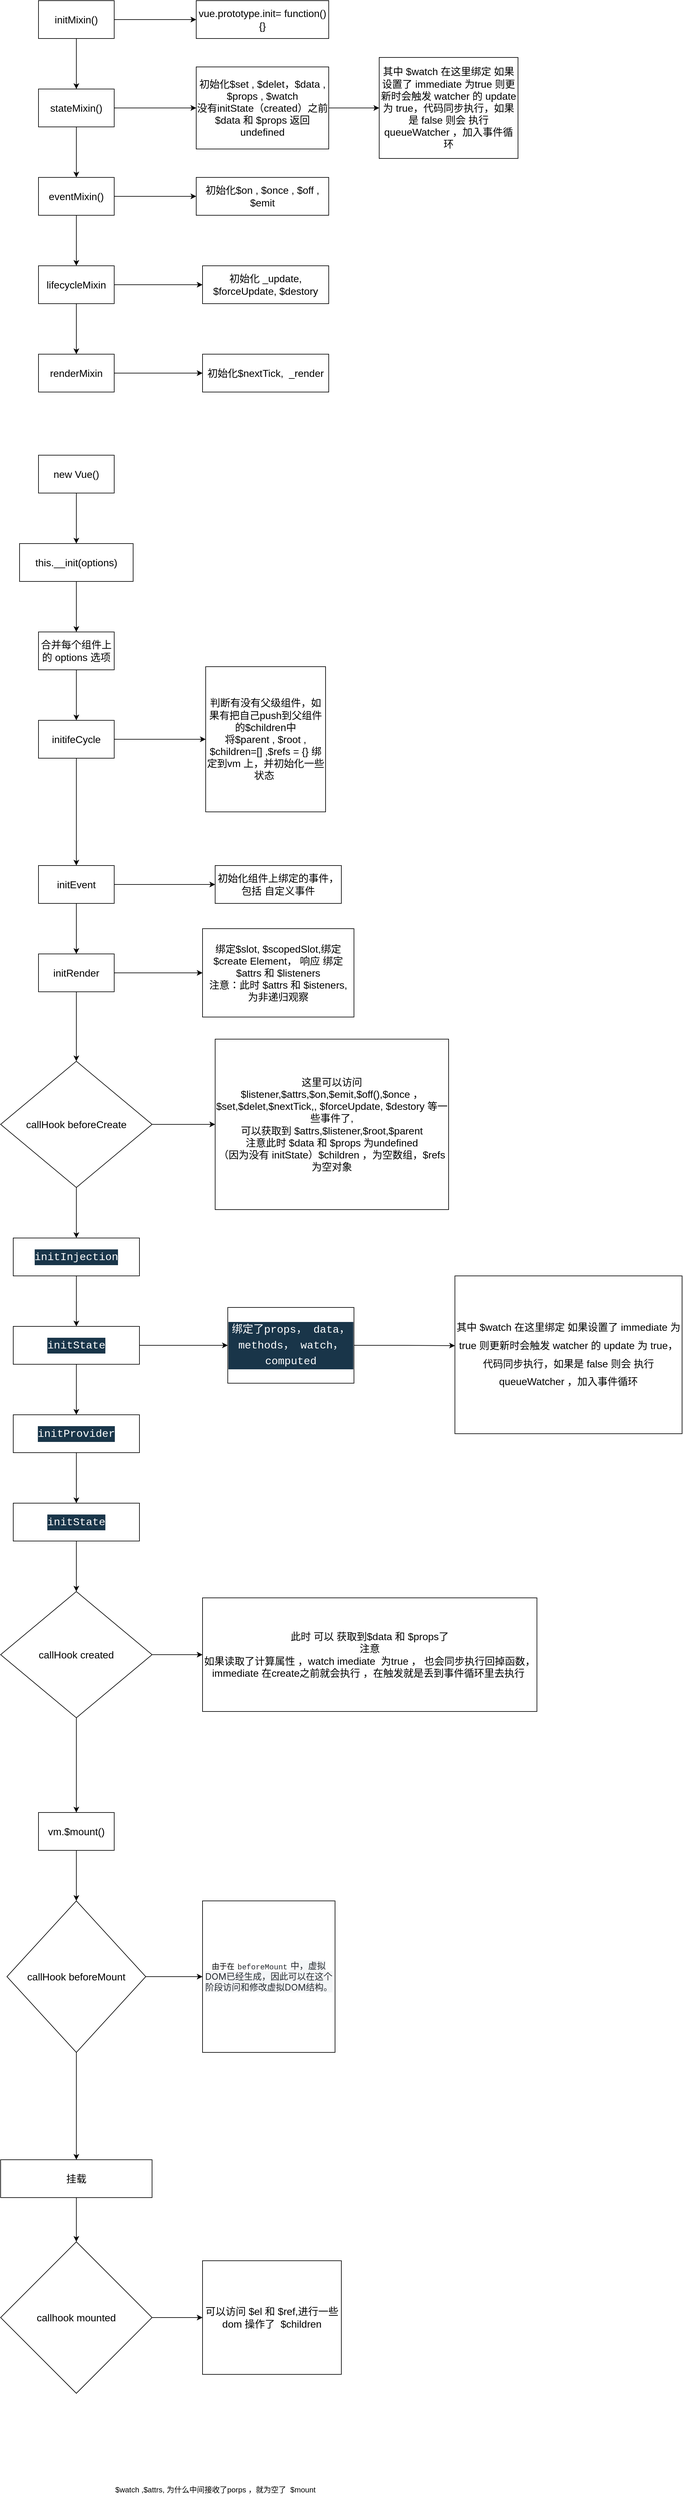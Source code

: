 <mxfile version="21.3.2" type="github">
  <diagram id="C5RBs43oDa-KdzZeNtuy" name="Page-1">
    <mxGraphModel dx="2074" dy="1156" grid="1" gridSize="10" guides="1" tooltips="1" connect="1" arrows="1" fold="1" page="1" pageScale="1" pageWidth="3300" pageHeight="4681" math="0" shadow="0">
      <root>
        <mxCell id="WIyWlLk6GJQsqaUBKTNV-0" />
        <mxCell id="WIyWlLk6GJQsqaUBKTNV-1" parent="WIyWlLk6GJQsqaUBKTNV-0" />
        <mxCell id="Cw7nx5koGpYLiIqTJ3Ks-4" value="" style="edgeStyle=orthogonalEdgeStyle;rounded=0;orthogonalLoop=1;jettySize=auto;html=1;" parent="WIyWlLk6GJQsqaUBKTNV-1" source="Cw7nx5koGpYLiIqTJ3Ks-2" target="Cw7nx5koGpYLiIqTJ3Ks-3" edge="1">
          <mxGeometry relative="1" as="geometry" />
        </mxCell>
        <mxCell id="Cw7nx5koGpYLiIqTJ3Ks-7" value="" style="edgeStyle=orthogonalEdgeStyle;rounded=0;orthogonalLoop=1;jettySize=auto;html=1;" parent="WIyWlLk6GJQsqaUBKTNV-1" source="Cw7nx5koGpYLiIqTJ3Ks-2" target="Cw7nx5koGpYLiIqTJ3Ks-6" edge="1">
          <mxGeometry relative="1" as="geometry" />
        </mxCell>
        <mxCell id="Cw7nx5koGpYLiIqTJ3Ks-2" value="&lt;font style=&quot;font-size: 16px;&quot;&gt;initMixin()&lt;/font&gt;" style="rounded=0;whiteSpace=wrap;html=1;" parent="WIyWlLk6GJQsqaUBKTNV-1" vertex="1">
          <mxGeometry x="460" y="110" width="120" height="60" as="geometry" />
        </mxCell>
        <mxCell id="Cw7nx5koGpYLiIqTJ3Ks-3" value="&lt;font style=&quot;font-size: 16px;&quot;&gt;vue.prototype.init= function(){}&lt;/font&gt;" style="rounded=0;whiteSpace=wrap;html=1;" parent="WIyWlLk6GJQsqaUBKTNV-1" vertex="1">
          <mxGeometry x="710" y="110" width="210" height="60" as="geometry" />
        </mxCell>
        <mxCell id="Cw7nx5koGpYLiIqTJ3Ks-9" value="" style="edgeStyle=orthogonalEdgeStyle;rounded=0;orthogonalLoop=1;jettySize=auto;html=1;" parent="WIyWlLk6GJQsqaUBKTNV-1" source="Cw7nx5koGpYLiIqTJ3Ks-6" target="Cw7nx5koGpYLiIqTJ3Ks-8" edge="1">
          <mxGeometry relative="1" as="geometry" />
        </mxCell>
        <mxCell id="Cw7nx5koGpYLiIqTJ3Ks-11" value="" style="edgeStyle=orthogonalEdgeStyle;rounded=0;orthogonalLoop=1;jettySize=auto;html=1;" parent="WIyWlLk6GJQsqaUBKTNV-1" source="Cw7nx5koGpYLiIqTJ3Ks-6" target="Cw7nx5koGpYLiIqTJ3Ks-10" edge="1">
          <mxGeometry relative="1" as="geometry" />
        </mxCell>
        <mxCell id="Cw7nx5koGpYLiIqTJ3Ks-6" value="&lt;font style=&quot;font-size: 16px;&quot;&gt;stateMixin()&lt;/font&gt;" style="rounded=0;whiteSpace=wrap;html=1;" parent="WIyWlLk6GJQsqaUBKTNV-1" vertex="1">
          <mxGeometry x="460" y="250" width="120" height="60" as="geometry" />
        </mxCell>
        <mxCell id="Cw7nx5koGpYLiIqTJ3Ks-92" value="" style="edgeStyle=orthogonalEdgeStyle;rounded=0;orthogonalLoop=1;jettySize=auto;html=1;fontFamily=Helvetica;fontSize=12;fontColor=default;" parent="WIyWlLk6GJQsqaUBKTNV-1" source="Cw7nx5koGpYLiIqTJ3Ks-8" target="Cw7nx5koGpYLiIqTJ3Ks-91" edge="1">
          <mxGeometry relative="1" as="geometry" />
        </mxCell>
        <mxCell id="Cw7nx5koGpYLiIqTJ3Ks-8" value="&lt;font style=&quot;font-size: 16px;&quot;&gt;初始化$set , $delet，$data , $props , $watch&lt;br&gt;没有initState（created）之前 $data 和 $props 返回 undefined&lt;/font&gt;" style="rounded=0;whiteSpace=wrap;html=1;" parent="WIyWlLk6GJQsqaUBKTNV-1" vertex="1">
          <mxGeometry x="710" y="215" width="210" height="130" as="geometry" />
        </mxCell>
        <mxCell id="Cw7nx5koGpYLiIqTJ3Ks-13" value="" style="edgeStyle=orthogonalEdgeStyle;rounded=0;orthogonalLoop=1;jettySize=auto;html=1;" parent="WIyWlLk6GJQsqaUBKTNV-1" source="Cw7nx5koGpYLiIqTJ3Ks-10" target="Cw7nx5koGpYLiIqTJ3Ks-12" edge="1">
          <mxGeometry relative="1" as="geometry" />
        </mxCell>
        <mxCell id="Cw7nx5koGpYLiIqTJ3Ks-15" value="" style="edgeStyle=orthogonalEdgeStyle;rounded=0;orthogonalLoop=1;jettySize=auto;html=1;" parent="WIyWlLk6GJQsqaUBKTNV-1" source="Cw7nx5koGpYLiIqTJ3Ks-10" target="Cw7nx5koGpYLiIqTJ3Ks-14" edge="1">
          <mxGeometry relative="1" as="geometry" />
        </mxCell>
        <mxCell id="Cw7nx5koGpYLiIqTJ3Ks-10" value="&lt;font style=&quot;font-size: 16px;&quot;&gt;eventMixin()&lt;/font&gt;" style="whiteSpace=wrap;html=1;rounded=0;" parent="WIyWlLk6GJQsqaUBKTNV-1" vertex="1">
          <mxGeometry x="460" y="390" width="120" height="60" as="geometry" />
        </mxCell>
        <mxCell id="Cw7nx5koGpYLiIqTJ3Ks-12" value="&lt;font style=&quot;font-size: 16px;&quot;&gt;初始化$on , $once , $off , $emit&lt;/font&gt;" style="whiteSpace=wrap;html=1;rounded=0;" parent="WIyWlLk6GJQsqaUBKTNV-1" vertex="1">
          <mxGeometry x="710" y="390" width="210" height="60" as="geometry" />
        </mxCell>
        <mxCell id="Cw7nx5koGpYLiIqTJ3Ks-17" value="" style="edgeStyle=orthogonalEdgeStyle;rounded=0;orthogonalLoop=1;jettySize=auto;html=1;" parent="WIyWlLk6GJQsqaUBKTNV-1" source="Cw7nx5koGpYLiIqTJ3Ks-14" target="Cw7nx5koGpYLiIqTJ3Ks-16" edge="1">
          <mxGeometry relative="1" as="geometry" />
        </mxCell>
        <mxCell id="Cw7nx5koGpYLiIqTJ3Ks-19" value="" style="edgeStyle=orthogonalEdgeStyle;rounded=0;orthogonalLoop=1;jettySize=auto;html=1;" parent="WIyWlLk6GJQsqaUBKTNV-1" source="Cw7nx5koGpYLiIqTJ3Ks-14" target="Cw7nx5koGpYLiIqTJ3Ks-18" edge="1">
          <mxGeometry relative="1" as="geometry" />
        </mxCell>
        <mxCell id="Cw7nx5koGpYLiIqTJ3Ks-14" value="&lt;font style=&quot;font-size: 16px;&quot;&gt;lifecycleMixin&lt;/font&gt;" style="whiteSpace=wrap;html=1;rounded=0;" parent="WIyWlLk6GJQsqaUBKTNV-1" vertex="1">
          <mxGeometry x="460" y="530" width="120" height="60" as="geometry" />
        </mxCell>
        <mxCell id="Cw7nx5koGpYLiIqTJ3Ks-16" value="&lt;font style=&quot;font-size: 16px;&quot;&gt;初始化 _update, $forceUpdate, $destory&lt;/font&gt;" style="whiteSpace=wrap;html=1;rounded=0;" parent="WIyWlLk6GJQsqaUBKTNV-1" vertex="1">
          <mxGeometry x="720" y="530" width="200" height="60" as="geometry" />
        </mxCell>
        <mxCell id="Cw7nx5koGpYLiIqTJ3Ks-21" value="" style="edgeStyle=orthogonalEdgeStyle;rounded=0;orthogonalLoop=1;jettySize=auto;html=1;" parent="WIyWlLk6GJQsqaUBKTNV-1" source="Cw7nx5koGpYLiIqTJ3Ks-18" target="Cw7nx5koGpYLiIqTJ3Ks-20" edge="1">
          <mxGeometry relative="1" as="geometry" />
        </mxCell>
        <mxCell id="Cw7nx5koGpYLiIqTJ3Ks-18" value="&lt;font style=&quot;font-size: 16px;&quot;&gt;renderMixin&lt;/font&gt;" style="whiteSpace=wrap;html=1;rounded=0;" parent="WIyWlLk6GJQsqaUBKTNV-1" vertex="1">
          <mxGeometry x="460" y="670" width="120" height="60" as="geometry" />
        </mxCell>
        <mxCell id="Cw7nx5koGpYLiIqTJ3Ks-20" value="&lt;font style=&quot;font-size: 16px;&quot;&gt;初始化$nextTick,&amp;nbsp; _render&lt;/font&gt;" style="whiteSpace=wrap;html=1;rounded=0;" parent="WIyWlLk6GJQsqaUBKTNV-1" vertex="1">
          <mxGeometry x="720" y="670" width="200" height="60" as="geometry" />
        </mxCell>
        <mxCell id="Cw7nx5koGpYLiIqTJ3Ks-24" value="" style="edgeStyle=orthogonalEdgeStyle;rounded=0;orthogonalLoop=1;jettySize=auto;html=1;" parent="WIyWlLk6GJQsqaUBKTNV-1" source="Cw7nx5koGpYLiIqTJ3Ks-22" target="Cw7nx5koGpYLiIqTJ3Ks-23" edge="1">
          <mxGeometry relative="1" as="geometry" />
        </mxCell>
        <mxCell id="Cw7nx5koGpYLiIqTJ3Ks-22" value="&lt;font style=&quot;font-size: 16px;&quot;&gt;new Vue()&lt;/font&gt;" style="rounded=0;whiteSpace=wrap;html=1;" parent="WIyWlLk6GJQsqaUBKTNV-1" vertex="1">
          <mxGeometry x="460" y="830" width="120" height="60" as="geometry" />
        </mxCell>
        <mxCell id="Cw7nx5koGpYLiIqTJ3Ks-26" value="" style="edgeStyle=orthogonalEdgeStyle;rounded=0;orthogonalLoop=1;jettySize=auto;html=1;" parent="WIyWlLk6GJQsqaUBKTNV-1" source="Cw7nx5koGpYLiIqTJ3Ks-23" target="Cw7nx5koGpYLiIqTJ3Ks-25" edge="1">
          <mxGeometry relative="1" as="geometry" />
        </mxCell>
        <mxCell id="Cw7nx5koGpYLiIqTJ3Ks-23" value="&lt;font style=&quot;font-size: 16px;&quot;&gt;this.__init(options)&lt;/font&gt;" style="rounded=0;whiteSpace=wrap;html=1;" parent="WIyWlLk6GJQsqaUBKTNV-1" vertex="1">
          <mxGeometry x="430" y="970" width="180" height="60" as="geometry" />
        </mxCell>
        <mxCell id="Cw7nx5koGpYLiIqTJ3Ks-28" value="" style="edgeStyle=orthogonalEdgeStyle;rounded=0;orthogonalLoop=1;jettySize=auto;html=1;" parent="WIyWlLk6GJQsqaUBKTNV-1" source="Cw7nx5koGpYLiIqTJ3Ks-25" target="Cw7nx5koGpYLiIqTJ3Ks-27" edge="1">
          <mxGeometry relative="1" as="geometry" />
        </mxCell>
        <mxCell id="Cw7nx5koGpYLiIqTJ3Ks-25" value="&lt;font style=&quot;font-size: 16px;&quot;&gt;合并每个组件上的 options 选项&lt;/font&gt;" style="rounded=0;whiteSpace=wrap;html=1;" parent="WIyWlLk6GJQsqaUBKTNV-1" vertex="1">
          <mxGeometry x="460" y="1110" width="120" height="60" as="geometry" />
        </mxCell>
        <mxCell id="Cw7nx5koGpYLiIqTJ3Ks-30" value="" style="edgeStyle=orthogonalEdgeStyle;rounded=0;orthogonalLoop=1;jettySize=auto;html=1;" parent="WIyWlLk6GJQsqaUBKTNV-1" source="Cw7nx5koGpYLiIqTJ3Ks-27" target="Cw7nx5koGpYLiIqTJ3Ks-29" edge="1">
          <mxGeometry relative="1" as="geometry" />
        </mxCell>
        <mxCell id="Cw7nx5koGpYLiIqTJ3Ks-32" value="" style="edgeStyle=orthogonalEdgeStyle;rounded=0;orthogonalLoop=1;jettySize=auto;html=1;" parent="WIyWlLk6GJQsqaUBKTNV-1" source="Cw7nx5koGpYLiIqTJ3Ks-27" target="Cw7nx5koGpYLiIqTJ3Ks-31" edge="1">
          <mxGeometry relative="1" as="geometry" />
        </mxCell>
        <mxCell id="Cw7nx5koGpYLiIqTJ3Ks-27" value="&lt;font style=&quot;font-size: 16px;&quot;&gt;initifeCycle&lt;/font&gt;" style="rounded=0;whiteSpace=wrap;html=1;" parent="WIyWlLk6GJQsqaUBKTNV-1" vertex="1">
          <mxGeometry x="460" y="1250" width="120" height="60" as="geometry" />
        </mxCell>
        <mxCell id="Cw7nx5koGpYLiIqTJ3Ks-29" value="&lt;font style=&quot;font-size: 16px;&quot;&gt;判断有没有父级组件，如果有把自己push到父组件的$children中&lt;br&gt;将$parent , $root , $children=[] ,$refs = {} 绑定到vm 上，并初始化一些状态&amp;nbsp;&lt;/font&gt;" style="rounded=0;whiteSpace=wrap;html=1;" parent="WIyWlLk6GJQsqaUBKTNV-1" vertex="1">
          <mxGeometry x="725" y="1165" width="190" height="230" as="geometry" />
        </mxCell>
        <mxCell id="Cw7nx5koGpYLiIqTJ3Ks-33" style="edgeStyle=orthogonalEdgeStyle;rounded=0;orthogonalLoop=1;jettySize=auto;html=1;" parent="WIyWlLk6GJQsqaUBKTNV-1" source="Cw7nx5koGpYLiIqTJ3Ks-31" target="Cw7nx5koGpYLiIqTJ3Ks-34" edge="1">
          <mxGeometry relative="1" as="geometry">
            <mxPoint x="710" y="1510" as="targetPoint" />
          </mxGeometry>
        </mxCell>
        <mxCell id="Cw7nx5koGpYLiIqTJ3Ks-36" value="" style="edgeStyle=orthogonalEdgeStyle;rounded=0;orthogonalLoop=1;jettySize=auto;html=1;" parent="WIyWlLk6GJQsqaUBKTNV-1" source="Cw7nx5koGpYLiIqTJ3Ks-31" target="Cw7nx5koGpYLiIqTJ3Ks-35" edge="1">
          <mxGeometry relative="1" as="geometry" />
        </mxCell>
        <mxCell id="Cw7nx5koGpYLiIqTJ3Ks-31" value="&lt;font style=&quot;font-size: 16px;&quot;&gt;initEvent&lt;/font&gt;" style="rounded=0;whiteSpace=wrap;html=1;" parent="WIyWlLk6GJQsqaUBKTNV-1" vertex="1">
          <mxGeometry x="460" y="1480" width="120" height="60" as="geometry" />
        </mxCell>
        <mxCell id="Cw7nx5koGpYLiIqTJ3Ks-34" value="&lt;font style=&quot;font-size: 16px;&quot;&gt;初始化组件上绑定的事件，包括 自定义事件&lt;/font&gt;" style="rounded=0;whiteSpace=wrap;html=1;" parent="WIyWlLk6GJQsqaUBKTNV-1" vertex="1">
          <mxGeometry x="740" y="1480" width="200" height="60" as="geometry" />
        </mxCell>
        <mxCell id="Cw7nx5koGpYLiIqTJ3Ks-38" value="" style="edgeStyle=orthogonalEdgeStyle;rounded=0;orthogonalLoop=1;jettySize=auto;html=1;" parent="WIyWlLk6GJQsqaUBKTNV-1" source="Cw7nx5koGpYLiIqTJ3Ks-35" target="Cw7nx5koGpYLiIqTJ3Ks-37" edge="1">
          <mxGeometry relative="1" as="geometry" />
        </mxCell>
        <mxCell id="Cw7nx5koGpYLiIqTJ3Ks-40" value="" style="edgeStyle=orthogonalEdgeStyle;rounded=0;orthogonalLoop=1;jettySize=auto;html=1;" parent="WIyWlLk6GJQsqaUBKTNV-1" source="Cw7nx5koGpYLiIqTJ3Ks-35" target="Cw7nx5koGpYLiIqTJ3Ks-43" edge="1">
          <mxGeometry relative="1" as="geometry">
            <mxPoint x="520" y="1760" as="targetPoint" />
          </mxGeometry>
        </mxCell>
        <mxCell id="Cw7nx5koGpYLiIqTJ3Ks-35" value="&lt;font style=&quot;font-size: 16px;&quot;&gt;initRender&lt;/font&gt;" style="rounded=0;whiteSpace=wrap;html=1;" parent="WIyWlLk6GJQsqaUBKTNV-1" vertex="1">
          <mxGeometry x="460" y="1620" width="120" height="60" as="geometry" />
        </mxCell>
        <mxCell id="Cw7nx5koGpYLiIqTJ3Ks-37" value="&lt;font style=&quot;font-size: 16px;&quot;&gt;绑定$slot, $scopedSlot,绑定$create Element， 响应 绑定 $attrs 和 $listeners&lt;br&gt;注意：此时 $attrs 和 $isteners, 为非递归观察&lt;/font&gt;" style="rounded=0;whiteSpace=wrap;html=1;" parent="WIyWlLk6GJQsqaUBKTNV-1" vertex="1">
          <mxGeometry x="720" y="1580" width="240" height="140" as="geometry" />
        </mxCell>
        <mxCell id="Cw7nx5koGpYLiIqTJ3Ks-45" value="" style="edgeStyle=orthogonalEdgeStyle;rounded=0;orthogonalLoop=1;jettySize=auto;html=1;" parent="WIyWlLk6GJQsqaUBKTNV-1" source="Cw7nx5koGpYLiIqTJ3Ks-43" target="Cw7nx5koGpYLiIqTJ3Ks-44" edge="1">
          <mxGeometry relative="1" as="geometry" />
        </mxCell>
        <mxCell id="Cw7nx5koGpYLiIqTJ3Ks-67" style="edgeStyle=orthogonalEdgeStyle;rounded=0;orthogonalLoop=1;jettySize=auto;html=1;" parent="WIyWlLk6GJQsqaUBKTNV-1" source="Cw7nx5koGpYLiIqTJ3Ks-43" target="Cw7nx5koGpYLiIqTJ3Ks-68" edge="1">
          <mxGeometry relative="1" as="geometry">
            <mxPoint x="730" y="1820" as="targetPoint" />
          </mxGeometry>
        </mxCell>
        <mxCell id="Cw7nx5koGpYLiIqTJ3Ks-43" value="&lt;font style=&quot;font-size: 16px;&quot;&gt;callHook beforeCreate&lt;/font&gt;" style="rhombus;whiteSpace=wrap;html=1;" parent="WIyWlLk6GJQsqaUBKTNV-1" vertex="1">
          <mxGeometry x="400" y="1790" width="240" height="200" as="geometry" />
        </mxCell>
        <mxCell id="Cw7nx5koGpYLiIqTJ3Ks-49" value="" style="edgeStyle=orthogonalEdgeStyle;rounded=0;orthogonalLoop=1;jettySize=auto;html=1;" parent="WIyWlLk6GJQsqaUBKTNV-1" source="Cw7nx5koGpYLiIqTJ3Ks-44" target="Cw7nx5koGpYLiIqTJ3Ks-48" edge="1">
          <mxGeometry relative="1" as="geometry" />
        </mxCell>
        <mxCell id="Cw7nx5koGpYLiIqTJ3Ks-44" value="&lt;div style=&quot;color: rgb(255, 255, 255); background-color: rgb(25, 53, 73); font-family: &amp;quot;Operator Mono&amp;quot;, Menlo, Monaco, &amp;quot;Courier New&amp;quot;, monospace, Menlo, Monaco, &amp;quot;Courier New&amp;quot;, monospace; font-size: 17px; line-height: 25px;&quot;&gt;initInjection&lt;/div&gt;" style="whiteSpace=wrap;html=1;" parent="WIyWlLk6GJQsqaUBKTNV-1" vertex="1">
          <mxGeometry x="420" y="2070" width="200" height="60" as="geometry" />
        </mxCell>
        <mxCell id="Cw7nx5koGpYLiIqTJ3Ks-51" value="" style="edgeStyle=orthogonalEdgeStyle;rounded=0;orthogonalLoop=1;jettySize=auto;html=1;" parent="WIyWlLk6GJQsqaUBKTNV-1" source="Cw7nx5koGpYLiIqTJ3Ks-48" target="Cw7nx5koGpYLiIqTJ3Ks-50" edge="1">
          <mxGeometry relative="1" as="geometry" />
        </mxCell>
        <mxCell id="Cw7nx5koGpYLiIqTJ3Ks-53" value="" style="edgeStyle=orthogonalEdgeStyle;rounded=0;orthogonalLoop=1;jettySize=auto;html=1;" parent="WIyWlLk6GJQsqaUBKTNV-1" source="Cw7nx5koGpYLiIqTJ3Ks-48" target="Cw7nx5koGpYLiIqTJ3Ks-52" edge="1">
          <mxGeometry relative="1" as="geometry" />
        </mxCell>
        <mxCell id="Cw7nx5koGpYLiIqTJ3Ks-48" value="&lt;div style=&quot;color: rgb(255, 255, 255); background-color: rgb(25, 53, 73); font-family: &amp;quot;Operator Mono&amp;quot;, Menlo, Monaco, &amp;quot;Courier New&amp;quot;, monospace, Menlo, Monaco, &amp;quot;Courier New&amp;quot;, monospace; font-size: 17px; line-height: 25px;&quot;&gt;initState&lt;/div&gt;" style="whiteSpace=wrap;html=1;" parent="WIyWlLk6GJQsqaUBKTNV-1" vertex="1">
          <mxGeometry x="420" y="2210" width="200" height="60" as="geometry" />
        </mxCell>
        <mxCell id="Cw7nx5koGpYLiIqTJ3Ks-94" style="edgeStyle=orthogonalEdgeStyle;rounded=0;orthogonalLoop=1;jettySize=auto;html=1;entryX=0;entryY=0.442;entryDx=0;entryDy=0;entryPerimeter=0;fontFamily=Helvetica;fontSize=12;fontColor=default;" parent="WIyWlLk6GJQsqaUBKTNV-1" source="Cw7nx5koGpYLiIqTJ3Ks-50" target="Cw7nx5koGpYLiIqTJ3Ks-93" edge="1">
          <mxGeometry relative="1" as="geometry" />
        </mxCell>
        <mxCell id="Cw7nx5koGpYLiIqTJ3Ks-50" value="&lt;div style=&quot;color: rgb(255, 255, 255); background-color: rgb(25, 53, 73); font-family: &amp;quot;Operator Mono&amp;quot;, Menlo, Monaco, &amp;quot;Courier New&amp;quot;, monospace, Menlo, Monaco, &amp;quot;Courier New&amp;quot;, monospace; font-size: 17px; line-height: 25px;&quot;&gt;绑定了props， data， methods， watch， computed&lt;/div&gt;" style="whiteSpace=wrap;html=1;" parent="WIyWlLk6GJQsqaUBKTNV-1" vertex="1">
          <mxGeometry x="760" y="2180" width="200" height="120" as="geometry" />
        </mxCell>
        <mxCell id="Cw7nx5koGpYLiIqTJ3Ks-55" value="" style="edgeStyle=orthogonalEdgeStyle;rounded=0;orthogonalLoop=1;jettySize=auto;html=1;" parent="WIyWlLk6GJQsqaUBKTNV-1" source="Cw7nx5koGpYLiIqTJ3Ks-52" target="Cw7nx5koGpYLiIqTJ3Ks-54" edge="1">
          <mxGeometry relative="1" as="geometry" />
        </mxCell>
        <mxCell id="Cw7nx5koGpYLiIqTJ3Ks-52" value="&lt;div style=&quot;color: rgb(255, 255, 255); background-color: rgb(25, 53, 73); font-family: &amp;quot;Operator Mono&amp;quot;, Menlo, Monaco, &amp;quot;Courier New&amp;quot;, monospace, Menlo, Monaco, &amp;quot;Courier New&amp;quot;, monospace; font-size: 17px; line-height: 25px;&quot;&gt;initProvider&lt;/div&gt;" style="whiteSpace=wrap;html=1;" parent="WIyWlLk6GJQsqaUBKTNV-1" vertex="1">
          <mxGeometry x="420" y="2350" width="200" height="60" as="geometry" />
        </mxCell>
        <mxCell id="Cw7nx5koGpYLiIqTJ3Ks-64" style="edgeStyle=orthogonalEdgeStyle;rounded=0;orthogonalLoop=1;jettySize=auto;html=1;entryX=0.5;entryY=0;entryDx=0;entryDy=0;" parent="WIyWlLk6GJQsqaUBKTNV-1" source="Cw7nx5koGpYLiIqTJ3Ks-54" target="Cw7nx5koGpYLiIqTJ3Ks-63" edge="1">
          <mxGeometry relative="1" as="geometry" />
        </mxCell>
        <mxCell id="Cw7nx5koGpYLiIqTJ3Ks-54" value="&lt;div style=&quot;color: rgb(255, 255, 255); background-color: rgb(25, 53, 73); font-family: &amp;quot;Operator Mono&amp;quot;, Menlo, Monaco, &amp;quot;Courier New&amp;quot;, monospace, Menlo, Monaco, &amp;quot;Courier New&amp;quot;, monospace; font-size: 17px; line-height: 25px;&quot;&gt;initState&lt;/div&gt;" style="whiteSpace=wrap;html=1;" parent="WIyWlLk6GJQsqaUBKTNV-1" vertex="1">
          <mxGeometry x="420" y="2490" width="200" height="60" as="geometry" />
        </mxCell>
        <mxCell id="Cw7nx5koGpYLiIqTJ3Ks-66" value="" style="edgeStyle=orthogonalEdgeStyle;rounded=0;orthogonalLoop=1;jettySize=auto;html=1;" parent="WIyWlLk6GJQsqaUBKTNV-1" source="Cw7nx5koGpYLiIqTJ3Ks-63" target="Cw7nx5koGpYLiIqTJ3Ks-65" edge="1">
          <mxGeometry relative="1" as="geometry" />
        </mxCell>
        <mxCell id="Cw7nx5koGpYLiIqTJ3Ks-71" value="" style="edgeStyle=orthogonalEdgeStyle;rounded=0;orthogonalLoop=1;jettySize=auto;html=1;" parent="WIyWlLk6GJQsqaUBKTNV-1" source="Cw7nx5koGpYLiIqTJ3Ks-63" target="Cw7nx5koGpYLiIqTJ3Ks-70" edge="1">
          <mxGeometry relative="1" as="geometry" />
        </mxCell>
        <mxCell id="Cw7nx5koGpYLiIqTJ3Ks-63" value="&lt;font style=&quot;font-size: 16px;&quot;&gt;callHook created&lt;/font&gt;" style="rhombus;whiteSpace=wrap;html=1;" parent="WIyWlLk6GJQsqaUBKTNV-1" vertex="1">
          <mxGeometry x="400" y="2630" width="240" height="200" as="geometry" />
        </mxCell>
        <mxCell id="Cw7nx5koGpYLiIqTJ3Ks-73" value="" style="edgeStyle=orthogonalEdgeStyle;rounded=0;orthogonalLoop=1;jettySize=auto;html=1;" parent="WIyWlLk6GJQsqaUBKTNV-1" source="Cw7nx5koGpYLiIqTJ3Ks-65" edge="1">
          <mxGeometry relative="1" as="geometry">
            <mxPoint x="520" y="3120" as="targetPoint" />
          </mxGeometry>
        </mxCell>
        <mxCell id="Cw7nx5koGpYLiIqTJ3Ks-65" value="&lt;font style=&quot;font-size: 16px;&quot;&gt;vm.$mount()&lt;/font&gt;" style="whiteSpace=wrap;html=1;" parent="WIyWlLk6GJQsqaUBKTNV-1" vertex="1">
          <mxGeometry x="460" y="2980" width="120" height="60" as="geometry" />
        </mxCell>
        <mxCell id="Cw7nx5koGpYLiIqTJ3Ks-68" value="&lt;font style=&quot;font-size: 16px;&quot;&gt;这里可以访问 $listener,$attrs,$on,$emit,$off(),$once ，$set,$delet,$nextTick,, $forceUpdate, $destory&amp;nbsp;等一些事件了,&lt;br&gt;可以获取到 $attrs,$listener,$root,$parent&lt;br&gt;注意此时 $data 和 $props 为undefined&lt;br&gt;（因为没有 initState）$children ，为空数组，$refs 为空对象&lt;/font&gt;" style="rounded=0;whiteSpace=wrap;html=1;" parent="WIyWlLk6GJQsqaUBKTNV-1" vertex="1">
          <mxGeometry x="740" y="1755" width="370" height="270" as="geometry" />
        </mxCell>
        <mxCell id="Cw7nx5koGpYLiIqTJ3Ks-69" style="edgeStyle=orthogonalEdgeStyle;rounded=0;orthogonalLoop=1;jettySize=auto;html=1;exitX=0.5;exitY=1;exitDx=0;exitDy=0;entryX=0.5;entryY=1;entryDx=0;entryDy=0;" parent="WIyWlLk6GJQsqaUBKTNV-1" source="Cw7nx5koGpYLiIqTJ3Ks-68" target="Cw7nx5koGpYLiIqTJ3Ks-68" edge="1">
          <mxGeometry relative="1" as="geometry" />
        </mxCell>
        <mxCell id="Cw7nx5koGpYLiIqTJ3Ks-70" value="&lt;font style=&quot;font-size: 16px;&quot;&gt;此时 可以 获取到$data 和 $props了&lt;br&gt;注意&lt;br&gt;如果读取了计算属性 ，watch imediate&amp;nbsp; 为true ， 也会同步执行回掉函数，immediate 在create之前就会执行 ，在触发就是丢到事件循环里去执行&amp;nbsp;&lt;/font&gt;" style="whiteSpace=wrap;html=1;" parent="WIyWlLk6GJQsqaUBKTNV-1" vertex="1">
          <mxGeometry x="720" y="2640" width="530" height="180" as="geometry" />
        </mxCell>
        <mxCell id="Cw7nx5koGpYLiIqTJ3Ks-76" value="" style="edgeStyle=orthogonalEdgeStyle;rounded=0;orthogonalLoop=1;jettySize=auto;html=1;" parent="WIyWlLk6GJQsqaUBKTNV-1" source="Cw7nx5koGpYLiIqTJ3Ks-74" target="Cw7nx5koGpYLiIqTJ3Ks-75" edge="1">
          <mxGeometry relative="1" as="geometry" />
        </mxCell>
        <mxCell id="Cw7nx5koGpYLiIqTJ3Ks-78" value="" style="edgeStyle=orthogonalEdgeStyle;rounded=0;orthogonalLoop=1;jettySize=auto;html=1;" parent="WIyWlLk6GJQsqaUBKTNV-1" source="Cw7nx5koGpYLiIqTJ3Ks-74" target="Cw7nx5koGpYLiIqTJ3Ks-77" edge="1">
          <mxGeometry relative="1" as="geometry" />
        </mxCell>
        <mxCell id="Cw7nx5koGpYLiIqTJ3Ks-74" value="&lt;font style=&quot;font-size: 16px;&quot;&gt;callHook beforeMount&lt;/font&gt;" style="rhombus;whiteSpace=wrap;html=1;" parent="WIyWlLk6GJQsqaUBKTNV-1" vertex="1">
          <mxGeometry x="410" y="3120" width="220" height="240" as="geometry" />
        </mxCell>
        <mxCell id="Cw7nx5koGpYLiIqTJ3Ks-75" value="由于在&lt;code style=&quot;box-sizing: border-box; border-width: 0px; border-style: solid; border-color: rgb(229, 231, 235); --tw-border-spacing-x: 0; --tw-border-spacing-y: 0; --tw-translate-x: 0; --tw-translate-y: 0; --tw-rotate: 0; --tw-skew-x: 0; --tw-skew-y: 0; --tw-scale-x: 1; --tw-scale-y: 1; --tw-pan-x: ; --tw-pan-y: ; --tw-pinch-zoom: ; --tw-scroll-snap-strictness: proximity; --tw-ordinal: ; --tw-slashed-zero: ; --tw-numeric-figure: ; --tw-numeric-spacing: ; --tw-numeric-fraction: ; --tw-ring-inset: ; --tw-ring-offset-width: 0px; --tw-ring-offset-color: #fff; --tw-ring-color: rgb(59 130 246 / 0.5); --tw-ring-offset-shadow: 0 0 #0000; --tw-ring-shadow: 0 0 #0000; --tw-shadow: 0 0 #0000; --tw-shadow-colored: 0 0 #0000; --tw-blur: ; --tw-brightness: ; --tw-contrast: ; --tw-grayscale: ; --tw-hue-rotate: ; --tw-invert: ; --tw-saturate: ; --tw-sepia: ; --tw-drop-shadow: ; --tw-backdrop-blur: ; --tw-backdrop-brightness: ; --tw-backdrop-contrast: ; --tw-backdrop-grayscale: ; --tw-backdrop-hue-rotate: ; --tw-backdrop-invert: ; --tw-backdrop-opacity: ; --tw-backdrop-saturate: ; --tw-backdrop-sepia: ; font-family: ui-monospace, SFMono-Regular, &amp;quot;SF Mono&amp;quot;, Menlo, Consolas, &amp;quot;Liberation Mono&amp;quot;, monospace; padding: 0.2em 0.4em; margin: 0px; background-color: var(--color-neutral-muted); border-radius: 6px; color: rgb(36, 41, 47); text-align: left;&quot;&gt;beforeMount&lt;/code&gt;&lt;span style=&quot;color: rgb(36, 41, 47); font-family: -apple-system, &amp;quot;system-ui&amp;quot;, &amp;quot;Segoe UI&amp;quot;, &amp;quot;Noto Sans&amp;quot;, Helvetica, Arial, sans-serif, &amp;quot;Apple Color Emoji&amp;quot;, &amp;quot;Segoe UI Emoji&amp;quot;; font-size: 14px; text-align: left; background-color: rgb(244, 246, 248);&quot;&gt;中，虚拟DOM已经生成，因此可以在这个阶段访问和修改虚拟DOM结构。&lt;/span&gt;" style="whiteSpace=wrap;html=1;" parent="WIyWlLk6GJQsqaUBKTNV-1" vertex="1">
          <mxGeometry x="720" y="3120" width="210" height="240" as="geometry" />
        </mxCell>
        <mxCell id="Cw7nx5koGpYLiIqTJ3Ks-80" value="" style="edgeStyle=orthogonalEdgeStyle;rounded=0;orthogonalLoop=1;jettySize=auto;html=1;" parent="WIyWlLk6GJQsqaUBKTNV-1" source="Cw7nx5koGpYLiIqTJ3Ks-77" target="Cw7nx5koGpYLiIqTJ3Ks-79" edge="1">
          <mxGeometry relative="1" as="geometry" />
        </mxCell>
        <mxCell id="Cw7nx5koGpYLiIqTJ3Ks-77" value="&lt;span style=&quot;font-size: 16px;&quot;&gt;挂载&lt;/span&gt;" style="whiteSpace=wrap;html=1;" parent="WIyWlLk6GJQsqaUBKTNV-1" vertex="1">
          <mxGeometry x="400" y="3530" width="240" height="60" as="geometry" />
        </mxCell>
        <mxCell id="Cw7nx5koGpYLiIqTJ3Ks-83" value="" style="edgeStyle=orthogonalEdgeStyle;rounded=0;orthogonalLoop=1;jettySize=auto;html=1;" parent="WIyWlLk6GJQsqaUBKTNV-1" source="Cw7nx5koGpYLiIqTJ3Ks-79" target="Cw7nx5koGpYLiIqTJ3Ks-82" edge="1">
          <mxGeometry relative="1" as="geometry" />
        </mxCell>
        <mxCell id="Cw7nx5koGpYLiIqTJ3Ks-79" value="&lt;font style=&quot;font-size: 16px;&quot;&gt;callhook mounted&lt;/font&gt;" style="rhombus;whiteSpace=wrap;html=1;" parent="WIyWlLk6GJQsqaUBKTNV-1" vertex="1">
          <mxGeometry x="400" y="3660" width="240" height="240" as="geometry" />
        </mxCell>
        <mxCell id="Cw7nx5koGpYLiIqTJ3Ks-82" value="&lt;font style=&quot;font-size: 16px;&quot;&gt;可以访问 $el 和 $ref,进行一些dom 操作了&amp;nbsp; $children&lt;/font&gt;" style="whiteSpace=wrap;html=1;" parent="WIyWlLk6GJQsqaUBKTNV-1" vertex="1">
          <mxGeometry x="720" y="3690" width="220" height="180" as="geometry" />
        </mxCell>
        <mxCell id="Cw7nx5koGpYLiIqTJ3Ks-84" value="$watch ,$attrs, 为什么中间接收了porps ，就为空了&amp;nbsp; $mount" style="text;html=1;align=center;verticalAlign=middle;resizable=0;points=[];autosize=1;strokeColor=none;fillColor=none;" parent="WIyWlLk6GJQsqaUBKTNV-1" vertex="1">
          <mxGeometry x="570" y="4038" width="340" height="30" as="geometry" />
        </mxCell>
        <mxCell id="Cw7nx5koGpYLiIqTJ3Ks-91" value="&lt;font style=&quot;font-size: 16px;&quot;&gt;其中 $watch 在这里绑定 如果设置了 immediate 为true 则更新时会触发 watcher 的 update 为 true，代码同步执行，如果是 false 则会 执行 queueWatcher ，加入事件循环&lt;/font&gt;" style="rounded=0;whiteSpace=wrap;html=1;" parent="WIyWlLk6GJQsqaUBKTNV-1" vertex="1">
          <mxGeometry x="1000" y="200" width="220" height="160" as="geometry" />
        </mxCell>
        <mxCell id="Cw7nx5koGpYLiIqTJ3Ks-93" value="&lt;p style=&quot;line-height: 180%;&quot;&gt;其中 $watch 在这里绑定 如果设置了 immediate 为true 则更新时会触发 watcher 的 update 为 true，代码同步执行，如果是 false 则会 执行 queueWatcher ，加入事件循环&lt;/p&gt;" style="rounded=0;whiteSpace=wrap;html=1;fontSize=16;" parent="WIyWlLk6GJQsqaUBKTNV-1" vertex="1">
          <mxGeometry x="1120" y="2130" width="360" height="250" as="geometry" />
        </mxCell>
      </root>
    </mxGraphModel>
  </diagram>
</mxfile>
